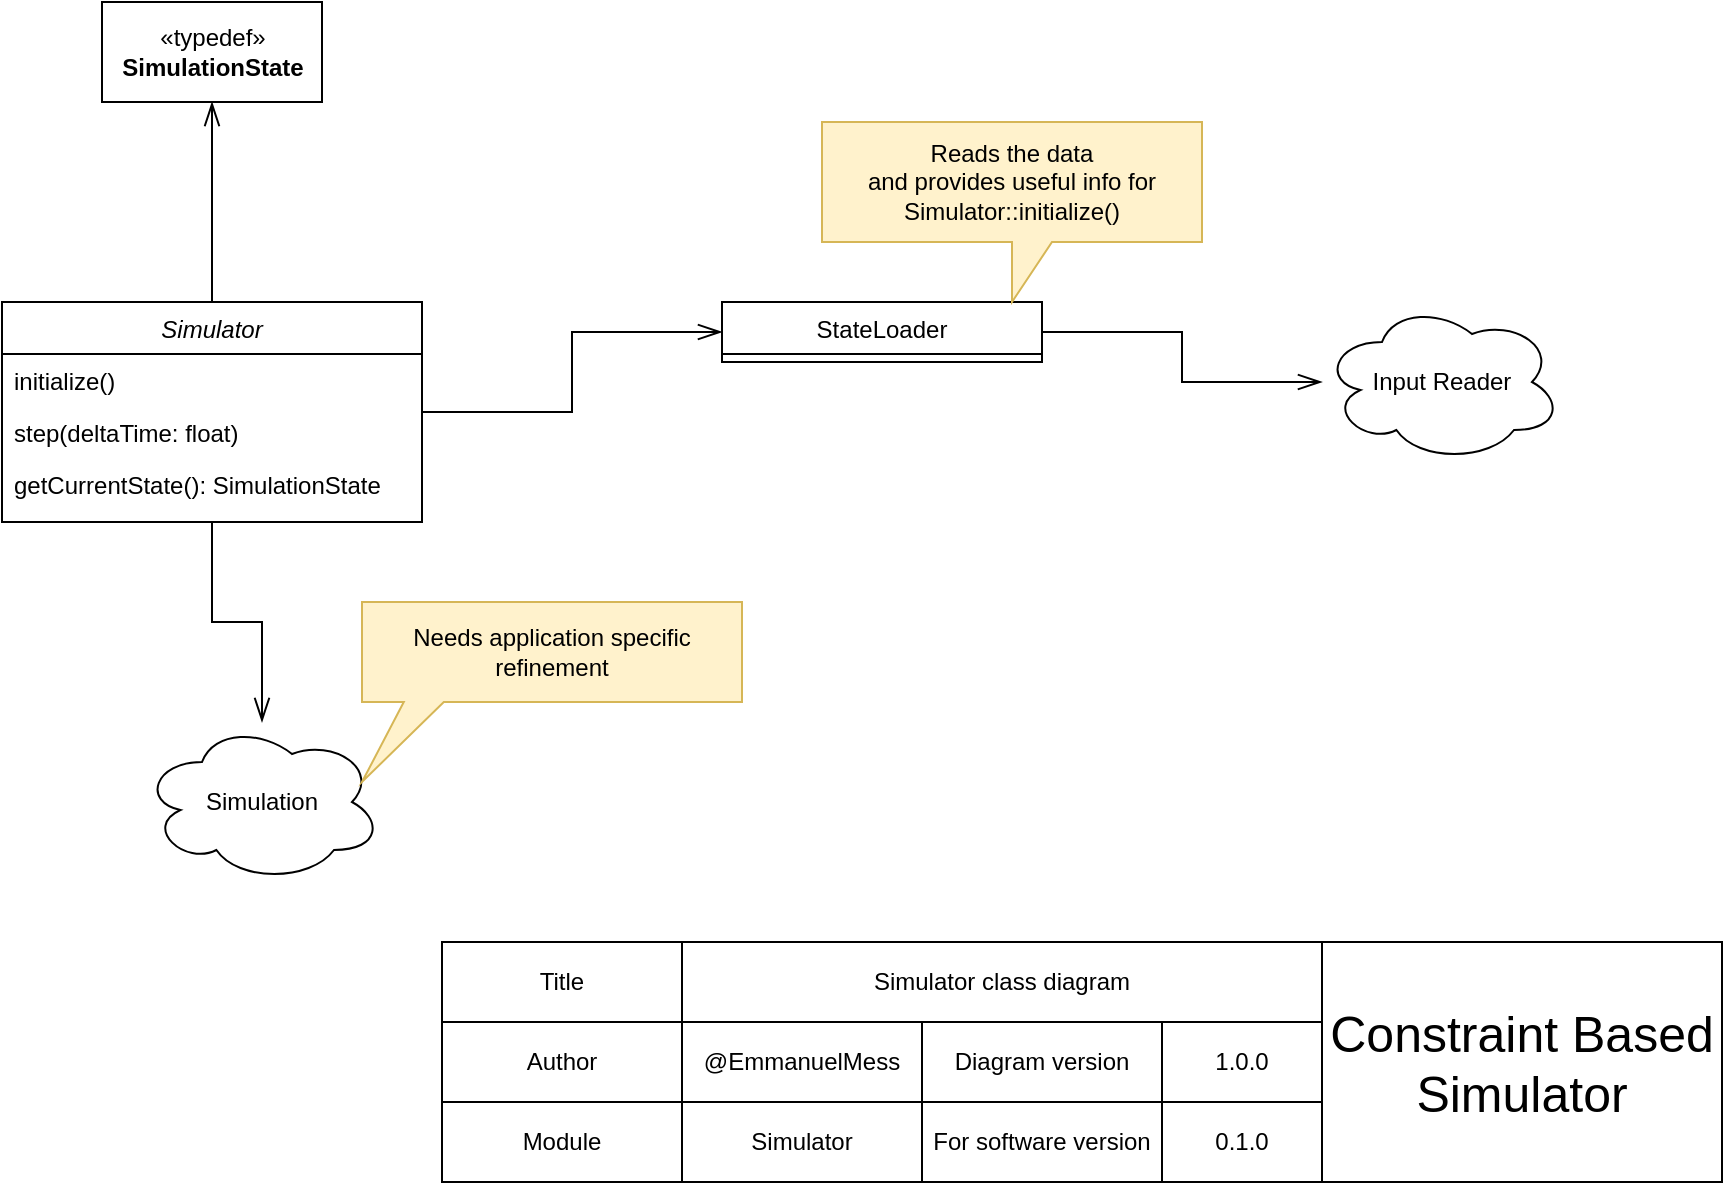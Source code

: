 <mxfile version="20.3.0" type="device"><diagram id="C5RBs43oDa-KdzZeNtuy" name="Page-1"><mxGraphModel dx="1382" dy="878" grid="1" gridSize="10" guides="1" tooltips="1" connect="1" arrows="1" fold="1" page="1" pageScale="1" pageWidth="1169" pageHeight="827" math="0" shadow="0"><root><mxCell id="WIyWlLk6GJQsqaUBKTNV-0"/><mxCell id="WIyWlLk6GJQsqaUBKTNV-1" parent="WIyWlLk6GJQsqaUBKTNV-0"/><mxCell id="Ok07cG2WAFSSbVfN-Oq4-2" style="edgeStyle=orthogonalEdgeStyle;rounded=0;orthogonalLoop=1;jettySize=auto;html=1;endArrow=openThin;endFill=0;endSize=10;" parent="WIyWlLk6GJQsqaUBKTNV-1" source="zkfFHV4jXpPFQw0GAbJ--0" target="Ok07cG2WAFSSbVfN-Oq4-0" edge="1"><mxGeometry relative="1" as="geometry"/></mxCell><mxCell id="Ok07cG2WAFSSbVfN-Oq4-7" style="edgeStyle=orthogonalEdgeStyle;rounded=0;orthogonalLoop=1;jettySize=auto;html=1;endArrow=openThin;endFill=0;endSize=10;" parent="WIyWlLk6GJQsqaUBKTNV-1" source="zkfFHV4jXpPFQw0GAbJ--0" target="Ok07cG2WAFSSbVfN-Oq4-4" edge="1"><mxGeometry relative="1" as="geometry"/></mxCell><mxCell id="Ok07cG2WAFSSbVfN-Oq4-12" style="edgeStyle=orthogonalEdgeStyle;rounded=0;orthogonalLoop=1;jettySize=auto;html=1;endArrow=openThin;endFill=0;endSize=10;" parent="WIyWlLk6GJQsqaUBKTNV-1" source="zkfFHV4jXpPFQw0GAbJ--0" target="Ok07cG2WAFSSbVfN-Oq4-11" edge="1"><mxGeometry relative="1" as="geometry"/></mxCell><mxCell id="zkfFHV4jXpPFQw0GAbJ--0" value="Simulator" style="swimlane;fontStyle=2;align=center;verticalAlign=top;childLayout=stackLayout;horizontal=1;startSize=26;horizontalStack=0;resizeParent=1;resizeLast=0;collapsible=1;marginBottom=0;rounded=0;shadow=0;strokeWidth=1;" parent="WIyWlLk6GJQsqaUBKTNV-1" vertex="1"><mxGeometry x="300" y="240" width="210" height="110" as="geometry"><mxRectangle x="230" y="140" width="160" height="26" as="alternateBounds"/></mxGeometry></mxCell><mxCell id="zkfFHV4jXpPFQw0GAbJ--1" value="initialize()" style="text;align=left;verticalAlign=top;spacingLeft=4;spacingRight=4;overflow=hidden;rotatable=0;points=[[0,0.5],[1,0.5]];portConstraint=eastwest;" parent="zkfFHV4jXpPFQw0GAbJ--0" vertex="1"><mxGeometry y="26" width="210" height="26" as="geometry"/></mxCell><mxCell id="zkfFHV4jXpPFQw0GAbJ--2" value="step(deltaTime: float)" style="text;align=left;verticalAlign=top;spacingLeft=4;spacingRight=4;overflow=hidden;rotatable=0;points=[[0,0.5],[1,0.5]];portConstraint=eastwest;rounded=0;shadow=0;html=0;" parent="zkfFHV4jXpPFQw0GAbJ--0" vertex="1"><mxGeometry y="52" width="210" height="26" as="geometry"/></mxCell><mxCell id="zkfFHV4jXpPFQw0GAbJ--3" value="getCurrentState(): SimulationState" style="text;align=left;verticalAlign=top;spacingLeft=4;spacingRight=4;overflow=hidden;rotatable=0;points=[[0,0.5],[1,0.5]];portConstraint=eastwest;rounded=0;shadow=0;html=0;" parent="zkfFHV4jXpPFQw0GAbJ--0" vertex="1"><mxGeometry y="78" width="210" height="26" as="geometry"/></mxCell><mxCell id="Ok07cG2WAFSSbVfN-Oq4-0" value="«typedef»&lt;br&gt;&lt;b&gt;SimulationState&lt;/b&gt;" style="html=1;" parent="WIyWlLk6GJQsqaUBKTNV-1" vertex="1"><mxGeometry x="350" y="90" width="110" height="50" as="geometry"/></mxCell><mxCell id="Ok07cG2WAFSSbVfN-Oq4-9" style="edgeStyle=orthogonalEdgeStyle;rounded=0;orthogonalLoop=1;jettySize=auto;html=1;endArrow=openThin;endFill=0;endSize=10;" parent="WIyWlLk6GJQsqaUBKTNV-1" source="Ok07cG2WAFSSbVfN-Oq4-4" target="Ok07cG2WAFSSbVfN-Oq4-8" edge="1"><mxGeometry relative="1" as="geometry"/></mxCell><mxCell id="Ok07cG2WAFSSbVfN-Oq4-4" value="StateLoader" style="swimlane;fontStyle=0;align=center;verticalAlign=top;childLayout=stackLayout;horizontal=1;startSize=26;horizontalStack=0;resizeParent=1;resizeLast=0;collapsible=1;marginBottom=0;rounded=0;shadow=0;strokeWidth=1;" parent="WIyWlLk6GJQsqaUBKTNV-1" vertex="1"><mxGeometry x="660" y="240" width="160" height="30" as="geometry"><mxRectangle x="340" y="380" width="170" height="26" as="alternateBounds"/></mxGeometry></mxCell><mxCell id="Ok07cG2WAFSSbVfN-Oq4-8" value="Input Reader" style="ellipse;shape=cloud;whiteSpace=wrap;html=1;" parent="WIyWlLk6GJQsqaUBKTNV-1" vertex="1"><mxGeometry x="960" y="240" width="120" height="80" as="geometry"/></mxCell><mxCell id="Ok07cG2WAFSSbVfN-Oq4-10" value="Reads the data&lt;br&gt;and provides useful info for Simulator::initialize()" style="shape=callout;whiteSpace=wrap;html=1;perimeter=calloutPerimeter;fillColor=#fff2cc;strokeColor=#d6b656;" parent="WIyWlLk6GJQsqaUBKTNV-1" vertex="1"><mxGeometry x="710" y="150" width="190" height="90" as="geometry"/></mxCell><mxCell id="Ok07cG2WAFSSbVfN-Oq4-11" value="Simulation" style="ellipse;shape=cloud;whiteSpace=wrap;html=1;" parent="WIyWlLk6GJQsqaUBKTNV-1" vertex="1"><mxGeometry x="370" y="450" width="120" height="80" as="geometry"/></mxCell><mxCell id="Ok07cG2WAFSSbVfN-Oq4-13" value="Needs application specific refinement" style="shape=callout;whiteSpace=wrap;html=1;perimeter=calloutPerimeter;fillColor=#fff2cc;strokeColor=#d6b656;size=40;position=0.11;position2=0;" parent="WIyWlLk6GJQsqaUBKTNV-1" vertex="1"><mxGeometry x="480" y="390" width="190" height="90" as="geometry"/></mxCell><mxCell id="4zRE3BUGx-kZoI9qormv-0" value="Title" style="rounded=0;whiteSpace=wrap;html=1;" vertex="1" parent="WIyWlLk6GJQsqaUBKTNV-1"><mxGeometry x="520" y="560" width="120" height="40" as="geometry"/></mxCell><mxCell id="4zRE3BUGx-kZoI9qormv-1" value="Simulator class diagram" style="rounded=0;whiteSpace=wrap;html=1;" vertex="1" parent="WIyWlLk6GJQsqaUBKTNV-1"><mxGeometry x="640.0" y="560" width="320" height="40" as="geometry"/></mxCell><mxCell id="4zRE3BUGx-kZoI9qormv-2" value="Module" style="rounded=0;whiteSpace=wrap;html=1;" vertex="1" parent="WIyWlLk6GJQsqaUBKTNV-1"><mxGeometry x="520" y="640" width="120" height="40" as="geometry"/></mxCell><mxCell id="4zRE3BUGx-kZoI9qormv-3" value="Author" style="rounded=0;whiteSpace=wrap;html=1;" vertex="1" parent="WIyWlLk6GJQsqaUBKTNV-1"><mxGeometry x="520" y="600" width="120" height="40" as="geometry"/></mxCell><mxCell id="4zRE3BUGx-kZoI9qormv-4" value="@EmmanuelMess" style="rounded=0;whiteSpace=wrap;html=1;" vertex="1" parent="WIyWlLk6GJQsqaUBKTNV-1"><mxGeometry x="640.0" y="600" width="120" height="40" as="geometry"/></mxCell><mxCell id="4zRE3BUGx-kZoI9qormv-5" value="Simulator" style="rounded=0;whiteSpace=wrap;html=1;" vertex="1" parent="WIyWlLk6GJQsqaUBKTNV-1"><mxGeometry x="640.0" y="640" width="120" height="40" as="geometry"/></mxCell><mxCell id="4zRE3BUGx-kZoI9qormv-6" value="Diagram version" style="rounded=0;whiteSpace=wrap;html=1;" vertex="1" parent="WIyWlLk6GJQsqaUBKTNV-1"><mxGeometry x="760.0" y="600" width="120" height="40" as="geometry"/></mxCell><mxCell id="4zRE3BUGx-kZoI9qormv-7" value="&lt;font style=&quot;font-size: 25px;&quot;&gt;Constraint Based Simulator&lt;/font&gt;" style="rounded=0;whiteSpace=wrap;html=1;" vertex="1" parent="WIyWlLk6GJQsqaUBKTNV-1"><mxGeometry x="960" y="560" width="200" height="120" as="geometry"/></mxCell><mxCell id="4zRE3BUGx-kZoI9qormv-8" value="1.0.0" style="rounded=0;whiteSpace=wrap;html=1;" vertex="1" parent="WIyWlLk6GJQsqaUBKTNV-1"><mxGeometry x="880.0" y="600" width="80" height="40" as="geometry"/></mxCell><mxCell id="4zRE3BUGx-kZoI9qormv-9" value="For software version" style="rounded=0;whiteSpace=wrap;html=1;" vertex="1" parent="WIyWlLk6GJQsqaUBKTNV-1"><mxGeometry x="760.0" y="640" width="120" height="40" as="geometry"/></mxCell><mxCell id="4zRE3BUGx-kZoI9qormv-10" value="0.1.0" style="rounded=0;whiteSpace=wrap;html=1;" vertex="1" parent="WIyWlLk6GJQsqaUBKTNV-1"><mxGeometry x="880.0" y="640" width="80" height="40" as="geometry"/></mxCell></root></mxGraphModel></diagram></mxfile>